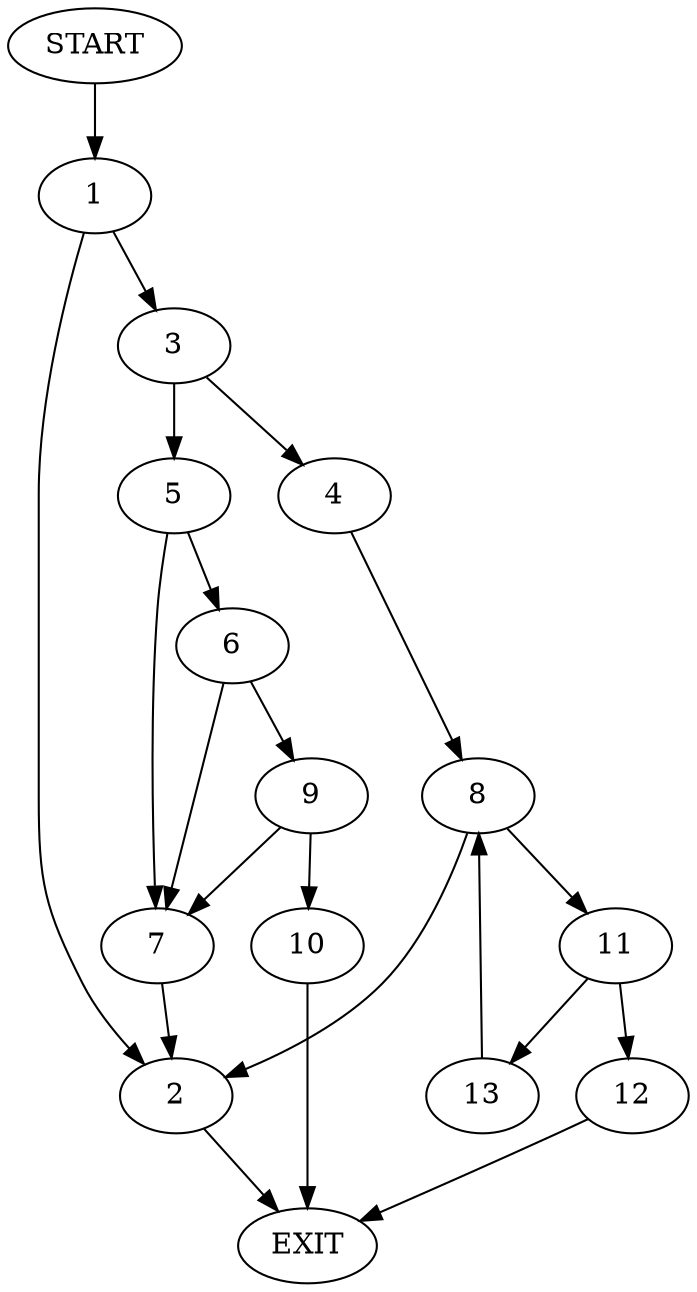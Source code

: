 digraph {
0 [label="START"]
14 [label="EXIT"]
0 -> 1
1 -> 2
1 -> 3
3 -> 4
3 -> 5
2 -> 14
5 -> 6
5 -> 7
4 -> 8
7 -> 2
6 -> 9
6 -> 7
9 -> 10
9 -> 7
10 -> 14
8 -> 2
8 -> 11
11 -> 12
11 -> 13
12 -> 14
13 -> 8
}
